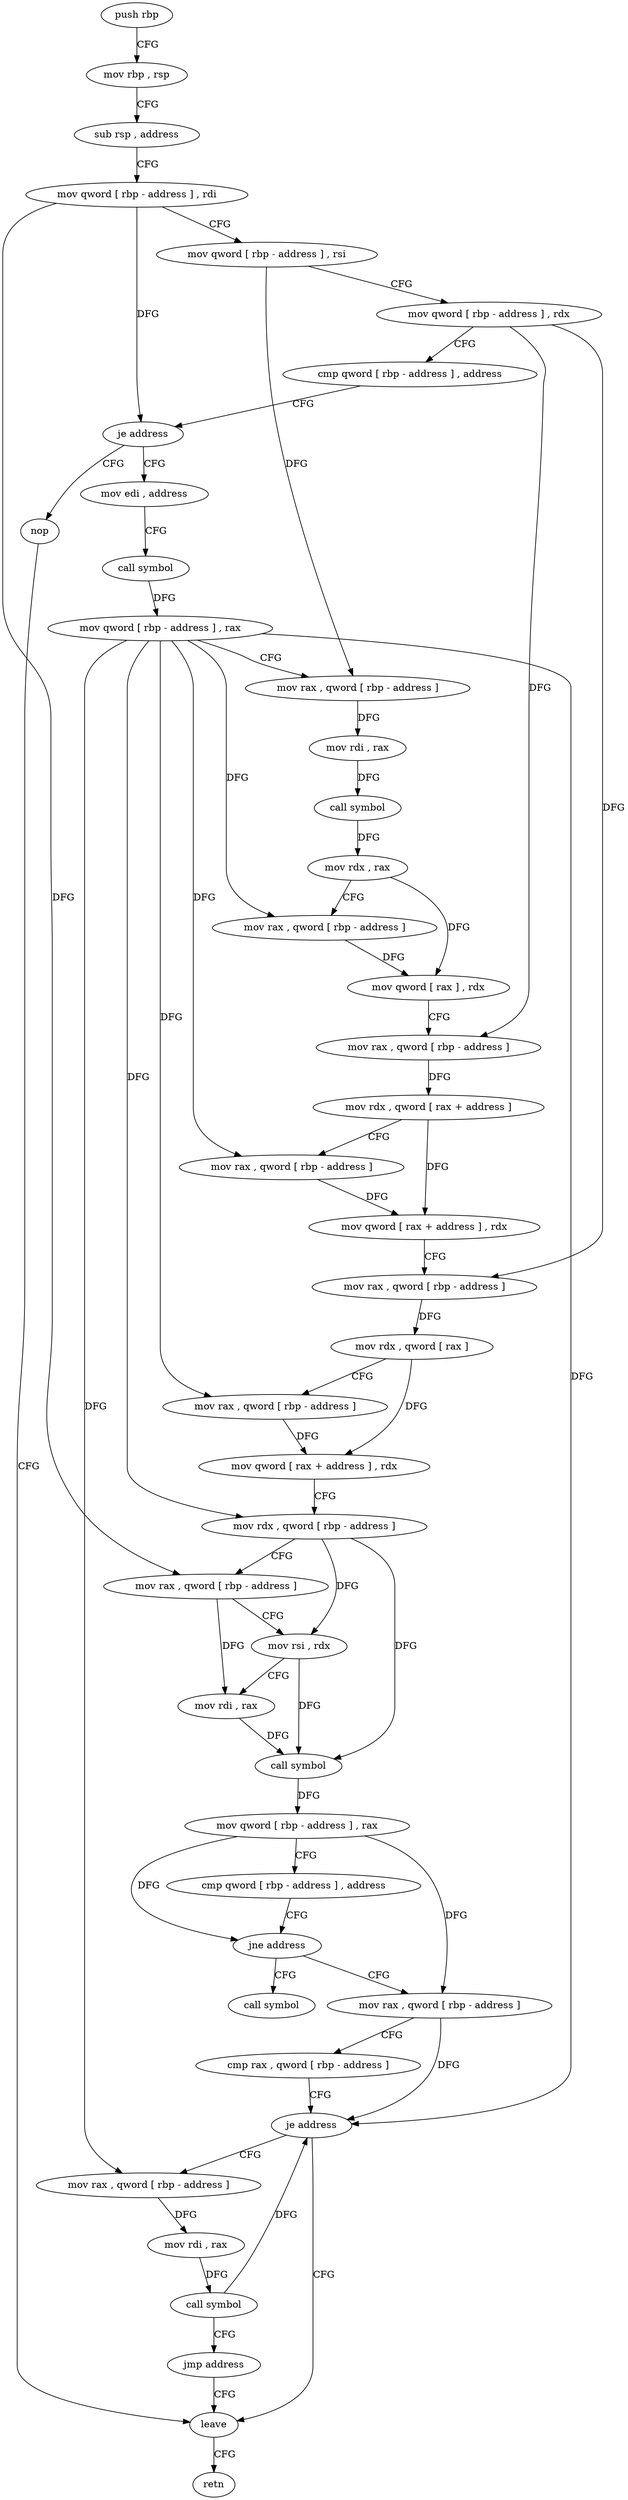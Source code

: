 digraph "func" {
"213467" [label = "push rbp" ]
"213468" [label = "mov rbp , rsp" ]
"213471" [label = "sub rsp , address" ]
"213475" [label = "mov qword [ rbp - address ] , rdi" ]
"213479" [label = "mov qword [ rbp - address ] , rsi" ]
"213483" [label = "mov qword [ rbp - address ] , rdx" ]
"213487" [label = "cmp qword [ rbp - address ] , address" ]
"213492" [label = "je address" ]
"213620" [label = "nop" ]
"213494" [label = "mov edi , address" ]
"213621" [label = "leave" ]
"213499" [label = "call symbol" ]
"213504" [label = "mov qword [ rbp - address ] , rax" ]
"213508" [label = "mov rax , qword [ rbp - address ]" ]
"213512" [label = "mov rdi , rax" ]
"213515" [label = "call symbol" ]
"213520" [label = "mov rdx , rax" ]
"213523" [label = "mov rax , qword [ rbp - address ]" ]
"213527" [label = "mov qword [ rax ] , rdx" ]
"213530" [label = "mov rax , qword [ rbp - address ]" ]
"213534" [label = "mov rdx , qword [ rax + address ]" ]
"213538" [label = "mov rax , qword [ rbp - address ]" ]
"213542" [label = "mov qword [ rax + address ] , rdx" ]
"213546" [label = "mov rax , qword [ rbp - address ]" ]
"213550" [label = "mov rdx , qword [ rax ]" ]
"213553" [label = "mov rax , qword [ rbp - address ]" ]
"213557" [label = "mov qword [ rax + address ] , rdx" ]
"213561" [label = "mov rdx , qword [ rbp - address ]" ]
"213565" [label = "mov rax , qword [ rbp - address ]" ]
"213569" [label = "mov rsi , rdx" ]
"213572" [label = "mov rdi , rax" ]
"213575" [label = "call symbol" ]
"213580" [label = "mov qword [ rbp - address ] , rax" ]
"213584" [label = "cmp qword [ rbp - address ] , address" ]
"213589" [label = "jne address" ]
"213596" [label = "mov rax , qword [ rbp - address ]" ]
"213591" [label = "call symbol" ]
"213600" [label = "cmp rax , qword [ rbp - address ]" ]
"213604" [label = "je address" ]
"213606" [label = "mov rax , qword [ rbp - address ]" ]
"213622" [label = "retn" ]
"213610" [label = "mov rdi , rax" ]
"213613" [label = "call symbol" ]
"213618" [label = "jmp address" ]
"213467" -> "213468" [ label = "CFG" ]
"213468" -> "213471" [ label = "CFG" ]
"213471" -> "213475" [ label = "CFG" ]
"213475" -> "213479" [ label = "CFG" ]
"213475" -> "213492" [ label = "DFG" ]
"213475" -> "213565" [ label = "DFG" ]
"213479" -> "213483" [ label = "CFG" ]
"213479" -> "213508" [ label = "DFG" ]
"213483" -> "213487" [ label = "CFG" ]
"213483" -> "213530" [ label = "DFG" ]
"213483" -> "213546" [ label = "DFG" ]
"213487" -> "213492" [ label = "CFG" ]
"213492" -> "213620" [ label = "CFG" ]
"213492" -> "213494" [ label = "CFG" ]
"213620" -> "213621" [ label = "CFG" ]
"213494" -> "213499" [ label = "CFG" ]
"213621" -> "213622" [ label = "CFG" ]
"213499" -> "213504" [ label = "DFG" ]
"213504" -> "213508" [ label = "CFG" ]
"213504" -> "213523" [ label = "DFG" ]
"213504" -> "213538" [ label = "DFG" ]
"213504" -> "213553" [ label = "DFG" ]
"213504" -> "213561" [ label = "DFG" ]
"213504" -> "213604" [ label = "DFG" ]
"213504" -> "213606" [ label = "DFG" ]
"213508" -> "213512" [ label = "DFG" ]
"213512" -> "213515" [ label = "DFG" ]
"213515" -> "213520" [ label = "DFG" ]
"213520" -> "213523" [ label = "CFG" ]
"213520" -> "213527" [ label = "DFG" ]
"213523" -> "213527" [ label = "DFG" ]
"213527" -> "213530" [ label = "CFG" ]
"213530" -> "213534" [ label = "DFG" ]
"213534" -> "213538" [ label = "CFG" ]
"213534" -> "213542" [ label = "DFG" ]
"213538" -> "213542" [ label = "DFG" ]
"213542" -> "213546" [ label = "CFG" ]
"213546" -> "213550" [ label = "DFG" ]
"213550" -> "213553" [ label = "CFG" ]
"213550" -> "213557" [ label = "DFG" ]
"213553" -> "213557" [ label = "DFG" ]
"213557" -> "213561" [ label = "CFG" ]
"213561" -> "213565" [ label = "CFG" ]
"213561" -> "213569" [ label = "DFG" ]
"213561" -> "213575" [ label = "DFG" ]
"213565" -> "213569" [ label = "CFG" ]
"213565" -> "213572" [ label = "DFG" ]
"213569" -> "213572" [ label = "CFG" ]
"213569" -> "213575" [ label = "DFG" ]
"213572" -> "213575" [ label = "DFG" ]
"213575" -> "213580" [ label = "DFG" ]
"213580" -> "213584" [ label = "CFG" ]
"213580" -> "213589" [ label = "DFG" ]
"213580" -> "213596" [ label = "DFG" ]
"213584" -> "213589" [ label = "CFG" ]
"213589" -> "213596" [ label = "CFG" ]
"213589" -> "213591" [ label = "CFG" ]
"213596" -> "213600" [ label = "CFG" ]
"213596" -> "213604" [ label = "DFG" ]
"213600" -> "213604" [ label = "CFG" ]
"213604" -> "213621" [ label = "CFG" ]
"213604" -> "213606" [ label = "CFG" ]
"213606" -> "213610" [ label = "DFG" ]
"213610" -> "213613" [ label = "DFG" ]
"213613" -> "213618" [ label = "CFG" ]
"213613" -> "213604" [ label = "DFG" ]
"213618" -> "213621" [ label = "CFG" ]
}
